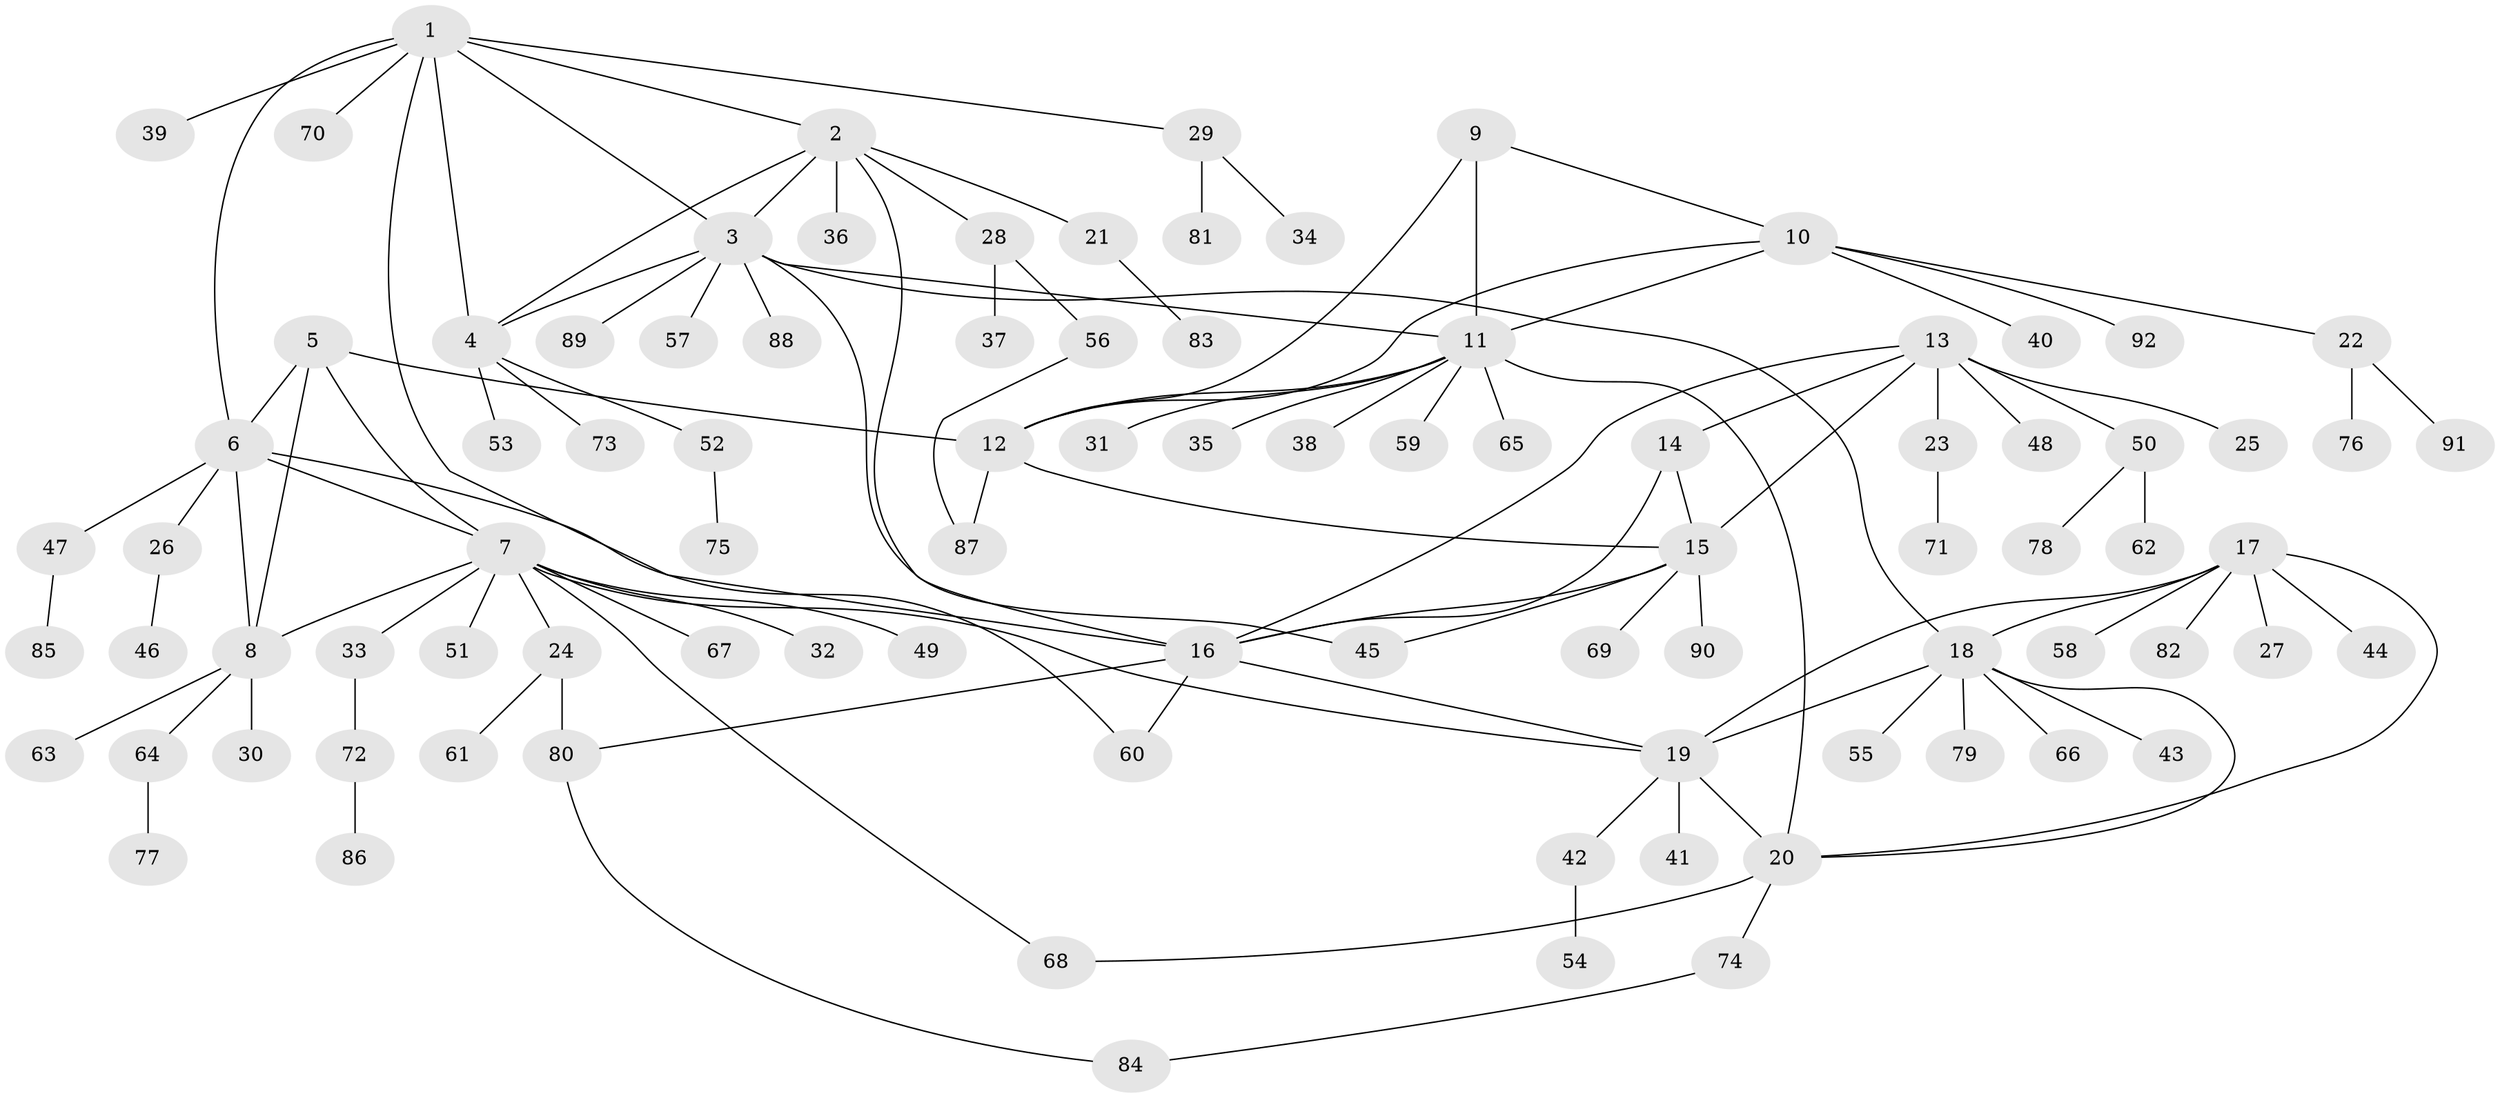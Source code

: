 // Generated by graph-tools (version 1.1) at 2025/11/02/27/25 16:11:34]
// undirected, 92 vertices, 118 edges
graph export_dot {
graph [start="1"]
  node [color=gray90,style=filled];
  1;
  2;
  3;
  4;
  5;
  6;
  7;
  8;
  9;
  10;
  11;
  12;
  13;
  14;
  15;
  16;
  17;
  18;
  19;
  20;
  21;
  22;
  23;
  24;
  25;
  26;
  27;
  28;
  29;
  30;
  31;
  32;
  33;
  34;
  35;
  36;
  37;
  38;
  39;
  40;
  41;
  42;
  43;
  44;
  45;
  46;
  47;
  48;
  49;
  50;
  51;
  52;
  53;
  54;
  55;
  56;
  57;
  58;
  59;
  60;
  61;
  62;
  63;
  64;
  65;
  66;
  67;
  68;
  69;
  70;
  71;
  72;
  73;
  74;
  75;
  76;
  77;
  78;
  79;
  80;
  81;
  82;
  83;
  84;
  85;
  86;
  87;
  88;
  89;
  90;
  91;
  92;
  1 -- 2;
  1 -- 3;
  1 -- 4;
  1 -- 6;
  1 -- 29;
  1 -- 39;
  1 -- 60;
  1 -- 70;
  2 -- 3;
  2 -- 4;
  2 -- 16;
  2 -- 21;
  2 -- 28;
  2 -- 36;
  3 -- 4;
  3 -- 11;
  3 -- 18;
  3 -- 45;
  3 -- 57;
  3 -- 88;
  3 -- 89;
  4 -- 52;
  4 -- 53;
  4 -- 73;
  5 -- 6;
  5 -- 7;
  5 -- 8;
  5 -- 12;
  6 -- 7;
  6 -- 8;
  6 -- 16;
  6 -- 26;
  6 -- 47;
  7 -- 8;
  7 -- 19;
  7 -- 24;
  7 -- 32;
  7 -- 33;
  7 -- 49;
  7 -- 51;
  7 -- 67;
  7 -- 68;
  8 -- 30;
  8 -- 63;
  8 -- 64;
  9 -- 10;
  9 -- 11;
  9 -- 12;
  10 -- 11;
  10 -- 12;
  10 -- 22;
  10 -- 40;
  10 -- 92;
  11 -- 12;
  11 -- 20;
  11 -- 31;
  11 -- 35;
  11 -- 38;
  11 -- 59;
  11 -- 65;
  12 -- 15;
  12 -- 87;
  13 -- 14;
  13 -- 15;
  13 -- 16;
  13 -- 23;
  13 -- 25;
  13 -- 48;
  13 -- 50;
  14 -- 15;
  14 -- 16;
  15 -- 16;
  15 -- 45;
  15 -- 69;
  15 -- 90;
  16 -- 19;
  16 -- 60;
  16 -- 80;
  17 -- 18;
  17 -- 19;
  17 -- 20;
  17 -- 27;
  17 -- 44;
  17 -- 58;
  17 -- 82;
  18 -- 19;
  18 -- 20;
  18 -- 43;
  18 -- 55;
  18 -- 66;
  18 -- 79;
  19 -- 20;
  19 -- 41;
  19 -- 42;
  20 -- 68;
  20 -- 74;
  21 -- 83;
  22 -- 76;
  22 -- 91;
  23 -- 71;
  24 -- 61;
  24 -- 80;
  26 -- 46;
  28 -- 37;
  28 -- 56;
  29 -- 34;
  29 -- 81;
  33 -- 72;
  42 -- 54;
  47 -- 85;
  50 -- 62;
  50 -- 78;
  52 -- 75;
  56 -- 87;
  64 -- 77;
  72 -- 86;
  74 -- 84;
  80 -- 84;
}
